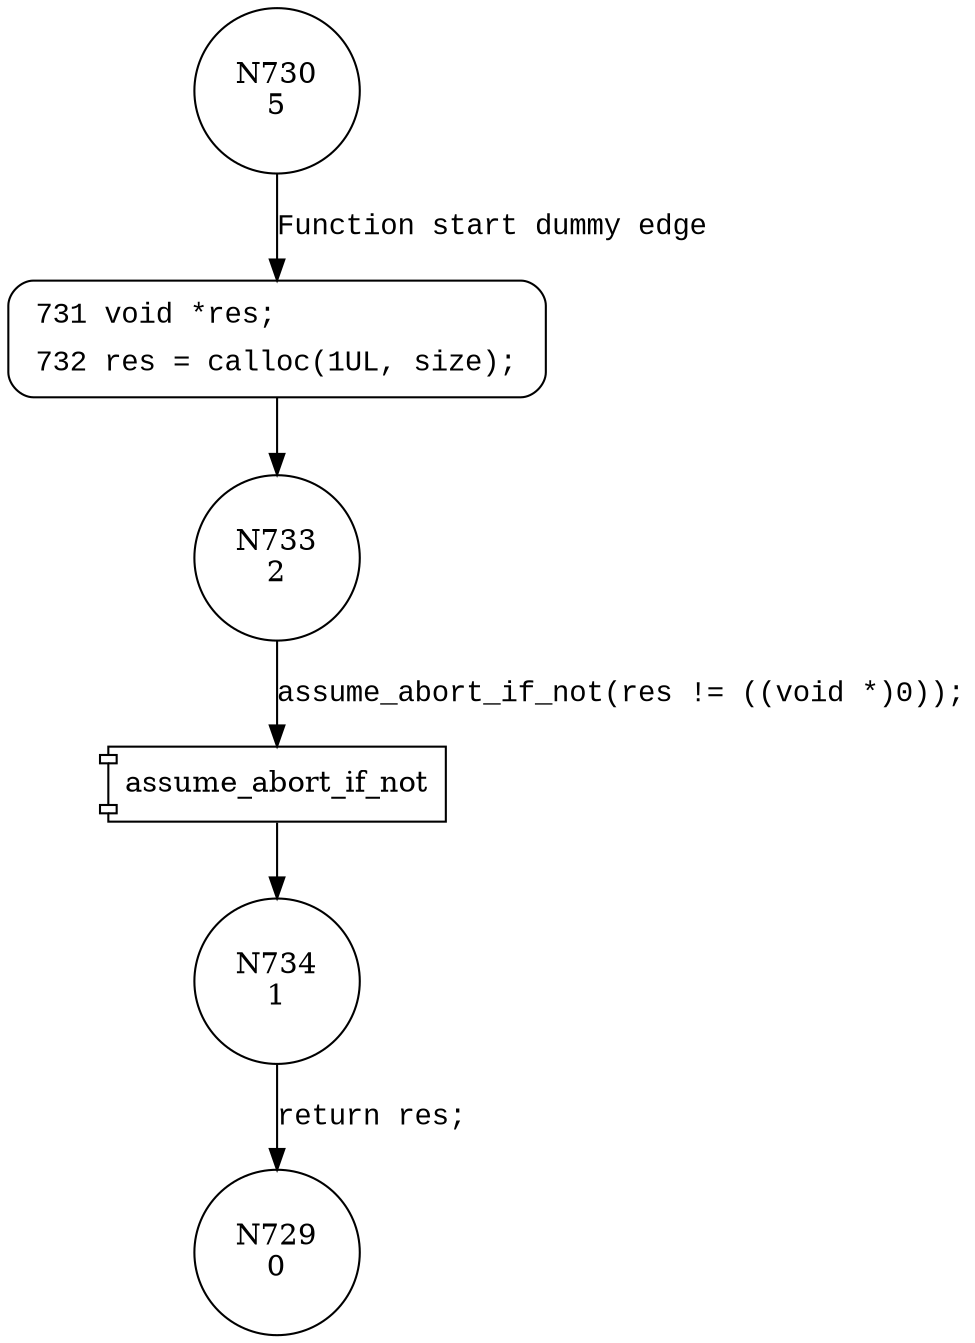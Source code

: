 digraph ldv_reference_xzalloc {
730 [shape="circle" label="N730\n5"]
731 [shape="circle" label="N731\n4"]
733 [shape="circle" label="N733\n2"]
734 [shape="circle" label="N734\n1"]
729 [shape="circle" label="N729\n0"]
731 [style="filled,bold" penwidth="1" fillcolor="white" fontname="Courier New" shape="Mrecord" label=<<table border="0" cellborder="0" cellpadding="3" bgcolor="white"><tr><td align="right">731</td><td align="left">void *res;</td></tr><tr><td align="right">732</td><td align="left">res = calloc(1UL, size);</td></tr></table>>]
731 -> 733[label=""]
730 -> 731 [label="Function start dummy edge" fontname="Courier New"]
100014 [shape="component" label="assume_abort_if_not"]
733 -> 100014 [label="assume_abort_if_not(res != ((void *)0));" fontname="Courier New"]
100014 -> 734 [label="" fontname="Courier New"]
734 -> 729 [label="return res;" fontname="Courier New"]
}